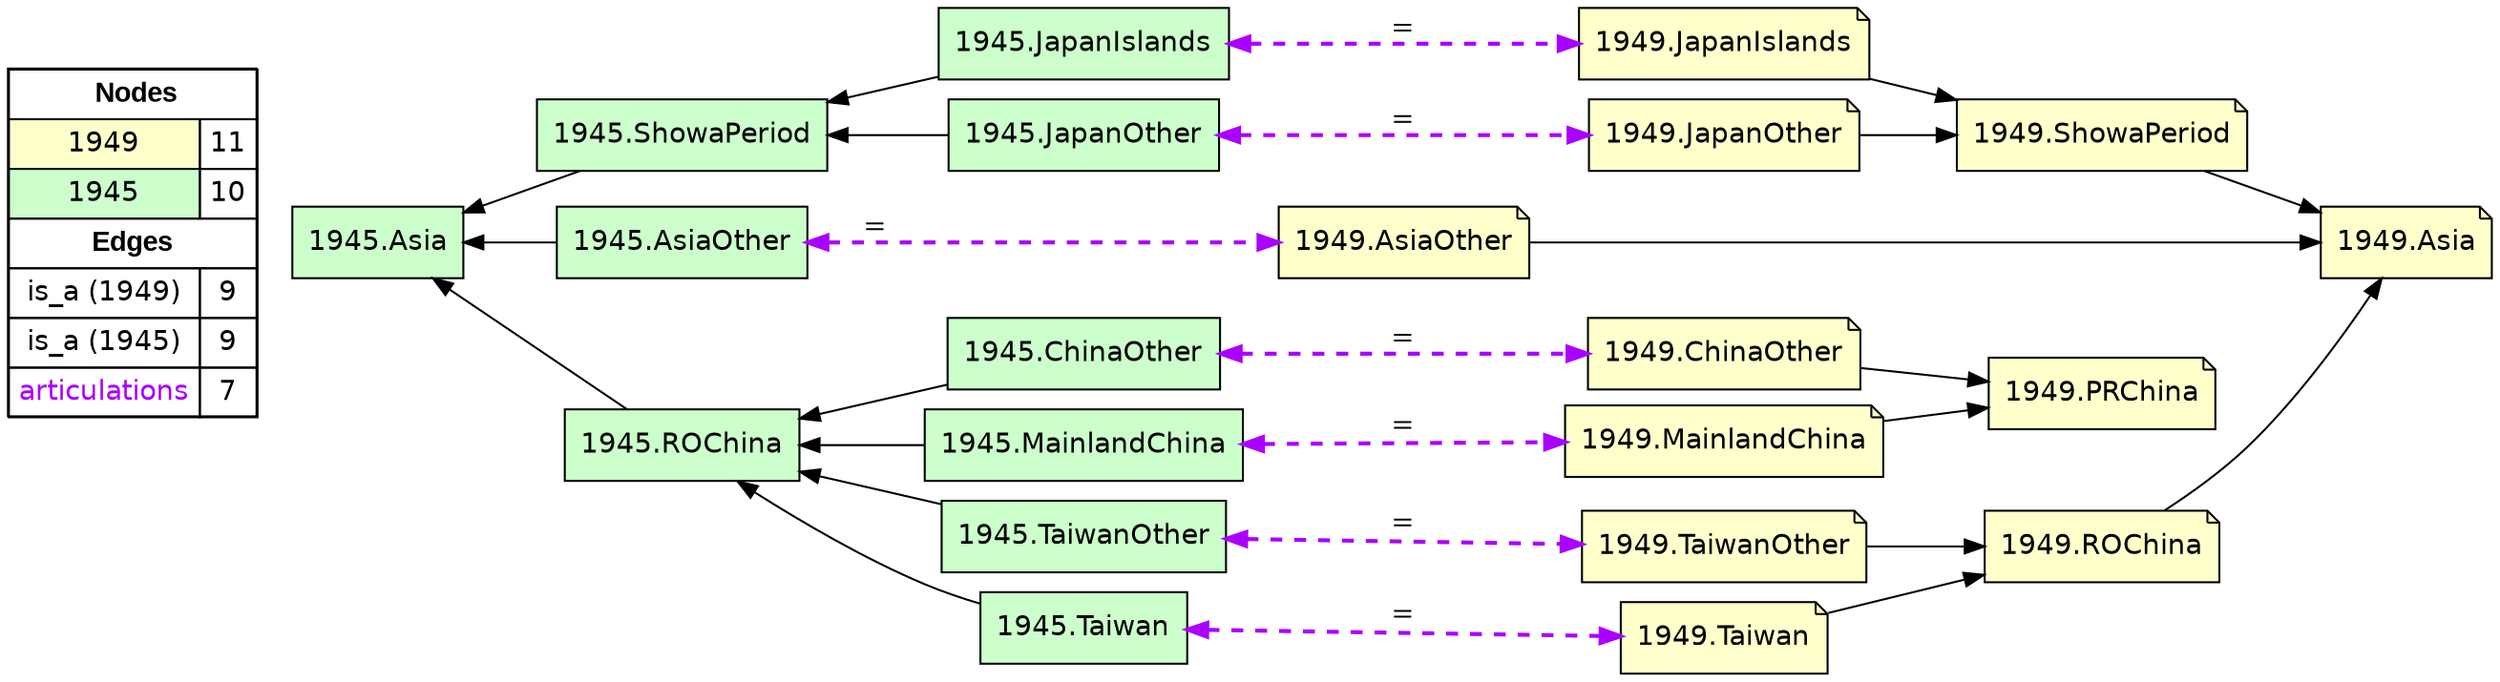 digraph{
rankdir=LR
node[shape=circle style=filled fillcolor="#FFFFFF"] 
node[shape=note style=filled fillcolor="#FFFFCC" fontname="helvetica"] 
"1949.Asia"
"1949.ShowaPeriod"
"1949.AsiaOther"
"1949.JapanIslands"
"1949.ChinaOther"
"1949.JapanOther"
"1949.MainlandChina"
"1949.PRChina"
"1949.TaiwanOther"
"1949.Taiwan"
"1949.ROChina"
node[shape=circle style=filled fillcolor="#FFFFFF"] 
node[shape=box style=filled fillcolor="#CCFFCC" fontname="helvetica"] 
"1945.Taiwan"
"1945.ShowaPeriod"
"1945.Asia"
"1945.AsiaOther"
"1945.JapanOther"
"1945.ChinaOther"
"1945.MainlandChina"
"1945.JapanIslands"
"1945.TaiwanOther"
"1945.ROChina"
edge[style=solid color="#000000" constraint=true penwidth=1 dir=forward]
edge[style=solid color="#000000" constraint=true penwidth=1 dir=forward]
"1949.TaiwanOther" -> "1949.ROChina"
"1949.AsiaOther" -> "1949.Asia"
"1949.MainlandChina" -> "1949.PRChina"
"1949.ROChina" -> "1949.Asia"
"1949.ChinaOther" -> "1949.PRChina"
"1949.ShowaPeriod" -> "1949.Asia"
"1949.Taiwan" -> "1949.ROChina"
"1949.JapanIslands" -> "1949.ShowaPeriod"
"1949.JapanOther" -> "1949.ShowaPeriod"
edge[style=solid color="#000000" constraint=true penwidth=1 dir=forward]
edge[style=solid color="#000000" constraint=true penwidth=1 dir=forward]
"1945.Asia" -> "1945.ROChina" [dir=back]
"1945.ROChina" -> "1945.Taiwan" [dir=back]
"1945.Asia" -> "1945.ShowaPeriod" [dir=back]
"1945.Asia" -> "1945.AsiaOther" [dir=back]
"1945.ROChina" -> "1945.MainlandChina" [dir=back]
"1945.ROChina" -> "1945.ChinaOther" [dir=back]
"1945.ROChina" -> "1945.TaiwanOther" [dir=back]
"1945.ShowaPeriod" -> "1945.JapanOther" [dir=back]
"1945.ShowaPeriod" -> "1945.JapanIslands" [dir=back]
edge[style=solid color="#000000" constraint=true penwidth=1 dir=forward]
edge[style=dashed color="#AA00FF" constraint=true penwidth=2 dir=both]
"1945.TaiwanOther" -> "1949.TaiwanOther" [label="="]
"1945.JapanIslands" -> "1949.JapanIslands" [label="="]
"1945.MainlandChina" -> "1949.MainlandChina" [label="="]
"1945.Taiwan" -> "1949.Taiwan" [label="="]
"1945.JapanOther" -> "1949.JapanOther" [label="="]
"1945.ChinaOther" -> "1949.ChinaOther" [label="="]
"1945.AsiaOther" -> "1949.AsiaOther" [label="="]
node[shape=box] 
{rank=source Legend [fillcolor= white margin=0 label=< 
 <TABLE BORDER="0" CELLBORDER="1" CELLSPACING="0" CELLPADDING="4"> 
<TR> <TD COLSPAN="2"><font face="Arial Black"> Nodes</font></TD> </TR> 
<TR> 
 <TD bgcolor="#FFFFCC" fontname="helvetica">1949</TD> 
 <TD>11</TD> 
 </TR> 
<TR> 
 <TD bgcolor="#CCFFCC" fontname="helvetica">1945</TD> 
 <TD>10</TD> 
 </TR> 
<TR> <TD COLSPAN="2"><font face = "Arial Black"> Edges </font></TD> </TR> 
<TR> 
 <TD><font color ="#000000">is_a (1949)</font></TD><TD>9</TD>
</TR>
<TR> 
 <TD><font color ="#000000">is_a (1945)</font></TD><TD>9</TD>
</TR>
<TR> 
 <TD><font color ="#AA00FF">articulations</font></TD><TD>7</TD>
</TR>
</TABLE> 
 >] } 
}